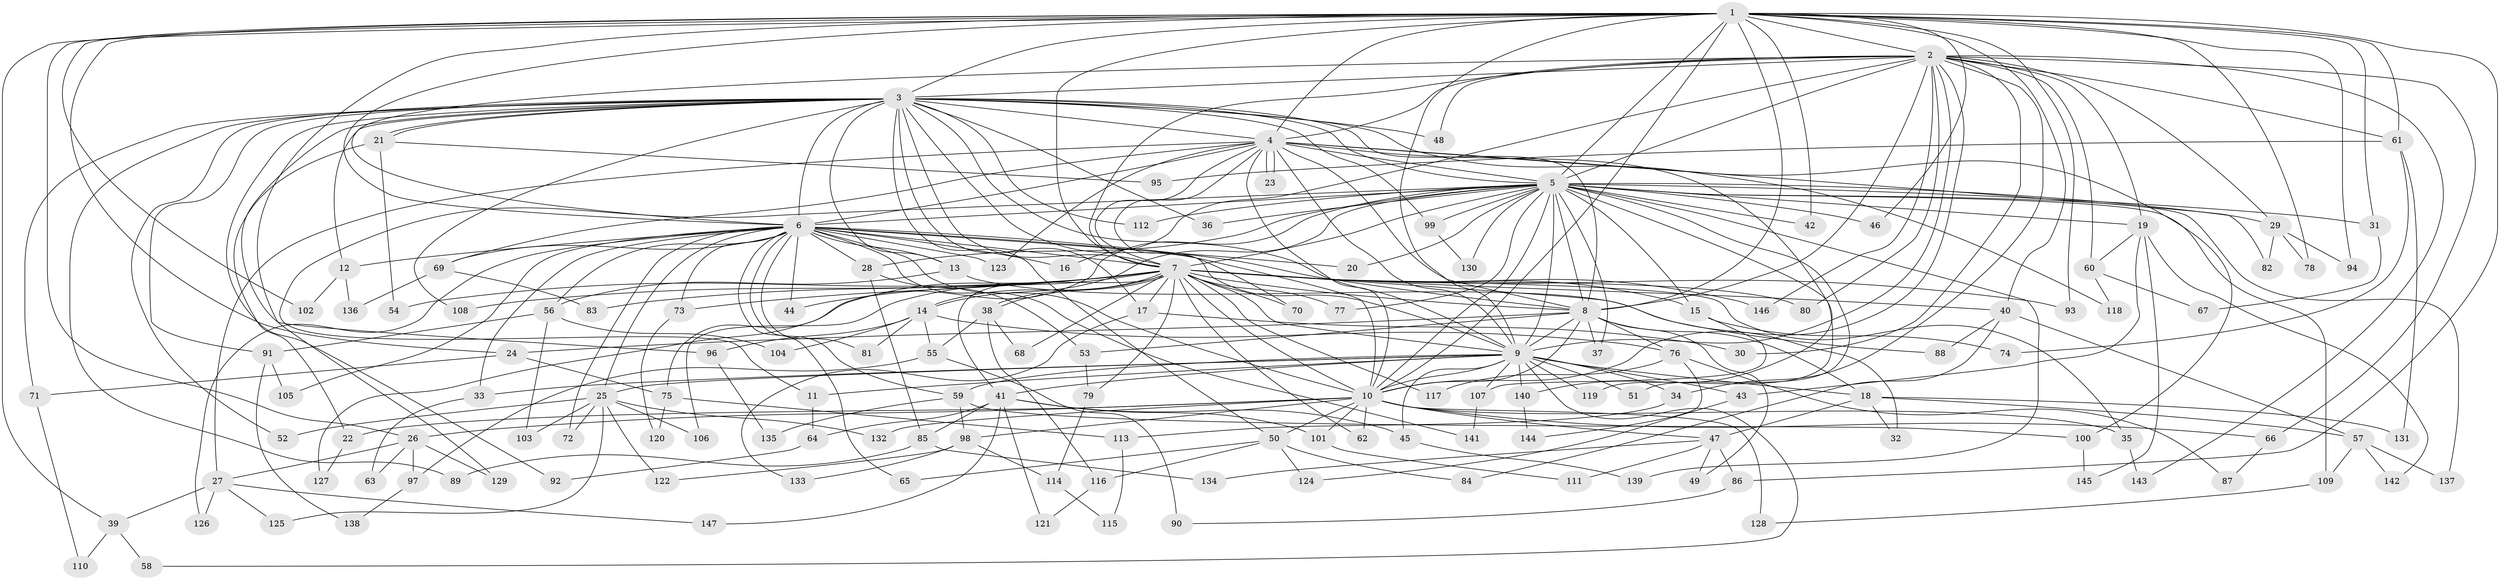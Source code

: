 // Generated by graph-tools (version 1.1) at 2025/34/03/09/25 02:34:40]
// undirected, 147 vertices, 319 edges
graph export_dot {
graph [start="1"]
  node [color=gray90,style=filled];
  1;
  2;
  3;
  4;
  5;
  6;
  7;
  8;
  9;
  10;
  11;
  12;
  13;
  14;
  15;
  16;
  17;
  18;
  19;
  20;
  21;
  22;
  23;
  24;
  25;
  26;
  27;
  28;
  29;
  30;
  31;
  32;
  33;
  34;
  35;
  36;
  37;
  38;
  39;
  40;
  41;
  42;
  43;
  44;
  45;
  46;
  47;
  48;
  49;
  50;
  51;
  52;
  53;
  54;
  55;
  56;
  57;
  58;
  59;
  60;
  61;
  62;
  63;
  64;
  65;
  66;
  67;
  68;
  69;
  70;
  71;
  72;
  73;
  74;
  75;
  76;
  77;
  78;
  79;
  80;
  81;
  82;
  83;
  84;
  85;
  86;
  87;
  88;
  89;
  90;
  91;
  92;
  93;
  94;
  95;
  96;
  97;
  98;
  99;
  100;
  101;
  102;
  103;
  104;
  105;
  106;
  107;
  108;
  109;
  110;
  111;
  112;
  113;
  114;
  115;
  116;
  117;
  118;
  119;
  120;
  121;
  122;
  123;
  124;
  125;
  126;
  127;
  128;
  129;
  130;
  131;
  132;
  133;
  134;
  135;
  136;
  137;
  138;
  139;
  140;
  141;
  142;
  143;
  144;
  145;
  146;
  147;
  1 -- 2;
  1 -- 3;
  1 -- 4;
  1 -- 5;
  1 -- 6;
  1 -- 7;
  1 -- 8;
  1 -- 9;
  1 -- 10;
  1 -- 24;
  1 -- 26;
  1 -- 31;
  1 -- 39;
  1 -- 40;
  1 -- 42;
  1 -- 46;
  1 -- 61;
  1 -- 78;
  1 -- 86;
  1 -- 93;
  1 -- 94;
  1 -- 102;
  1 -- 129;
  2 -- 3;
  2 -- 4;
  2 -- 5;
  2 -- 6;
  2 -- 7;
  2 -- 8;
  2 -- 9;
  2 -- 10;
  2 -- 16;
  2 -- 19;
  2 -- 29;
  2 -- 30;
  2 -- 34;
  2 -- 48;
  2 -- 60;
  2 -- 61;
  2 -- 66;
  2 -- 80;
  2 -- 143;
  2 -- 146;
  3 -- 4;
  3 -- 5;
  3 -- 6;
  3 -- 7;
  3 -- 8;
  3 -- 9;
  3 -- 10;
  3 -- 12;
  3 -- 13;
  3 -- 17;
  3 -- 21;
  3 -- 21;
  3 -- 36;
  3 -- 48;
  3 -- 50;
  3 -- 52;
  3 -- 71;
  3 -- 89;
  3 -- 91;
  3 -- 92;
  3 -- 96;
  3 -- 99;
  3 -- 108;
  3 -- 112;
  3 -- 118;
  4 -- 5;
  4 -- 6;
  4 -- 7;
  4 -- 8;
  4 -- 9;
  4 -- 10;
  4 -- 23;
  4 -- 23;
  4 -- 27;
  4 -- 69;
  4 -- 70;
  4 -- 82;
  4 -- 100;
  4 -- 123;
  4 -- 140;
  5 -- 6;
  5 -- 7;
  5 -- 8;
  5 -- 9;
  5 -- 10;
  5 -- 11;
  5 -- 14;
  5 -- 15;
  5 -- 19;
  5 -- 20;
  5 -- 28;
  5 -- 29;
  5 -- 31;
  5 -- 36;
  5 -- 37;
  5 -- 42;
  5 -- 46;
  5 -- 51;
  5 -- 75;
  5 -- 77;
  5 -- 99;
  5 -- 109;
  5 -- 112;
  5 -- 119;
  5 -- 130;
  5 -- 137;
  5 -- 139;
  6 -- 7;
  6 -- 8;
  6 -- 9;
  6 -- 10;
  6 -- 12;
  6 -- 13;
  6 -- 16;
  6 -- 20;
  6 -- 25;
  6 -- 28;
  6 -- 33;
  6 -- 44;
  6 -- 56;
  6 -- 59;
  6 -- 65;
  6 -- 69;
  6 -- 72;
  6 -- 73;
  6 -- 81;
  6 -- 105;
  6 -- 123;
  6 -- 126;
  6 -- 141;
  7 -- 8;
  7 -- 9;
  7 -- 10;
  7 -- 14;
  7 -- 15;
  7 -- 17;
  7 -- 32;
  7 -- 35;
  7 -- 38;
  7 -- 38;
  7 -- 40;
  7 -- 41;
  7 -- 44;
  7 -- 54;
  7 -- 62;
  7 -- 68;
  7 -- 70;
  7 -- 73;
  7 -- 77;
  7 -- 79;
  7 -- 80;
  7 -- 83;
  7 -- 93;
  7 -- 106;
  7 -- 108;
  7 -- 117;
  7 -- 127;
  7 -- 146;
  8 -- 9;
  8 -- 10;
  8 -- 18;
  8 -- 24;
  8 -- 37;
  8 -- 49;
  8 -- 53;
  8 -- 76;
  9 -- 10;
  9 -- 11;
  9 -- 18;
  9 -- 25;
  9 -- 33;
  9 -- 34;
  9 -- 41;
  9 -- 43;
  9 -- 45;
  9 -- 51;
  9 -- 58;
  9 -- 59;
  9 -- 107;
  9 -- 119;
  9 -- 140;
  10 -- 22;
  10 -- 26;
  10 -- 35;
  10 -- 47;
  10 -- 50;
  10 -- 62;
  10 -- 66;
  10 -- 98;
  10 -- 101;
  10 -- 128;
  10 -- 132;
  11 -- 64;
  12 -- 102;
  12 -- 136;
  13 -- 56;
  13 -- 88;
  14 -- 55;
  14 -- 76;
  14 -- 81;
  14 -- 96;
  14 -- 104;
  15 -- 74;
  15 -- 107;
  17 -- 30;
  17 -- 133;
  18 -- 32;
  18 -- 47;
  18 -- 57;
  18 -- 131;
  19 -- 43;
  19 -- 60;
  19 -- 142;
  19 -- 145;
  21 -- 22;
  21 -- 54;
  21 -- 95;
  22 -- 127;
  24 -- 71;
  24 -- 75;
  25 -- 52;
  25 -- 72;
  25 -- 103;
  25 -- 106;
  25 -- 122;
  25 -- 125;
  25 -- 132;
  26 -- 27;
  26 -- 63;
  26 -- 97;
  26 -- 129;
  27 -- 39;
  27 -- 125;
  27 -- 126;
  27 -- 147;
  28 -- 53;
  28 -- 85;
  29 -- 78;
  29 -- 82;
  29 -- 94;
  31 -- 67;
  33 -- 63;
  34 -- 113;
  35 -- 143;
  38 -- 55;
  38 -- 68;
  38 -- 116;
  39 -- 58;
  39 -- 110;
  40 -- 57;
  40 -- 84;
  40 -- 88;
  41 -- 45;
  41 -- 64;
  41 -- 85;
  41 -- 101;
  41 -- 121;
  41 -- 147;
  43 -- 124;
  45 -- 139;
  47 -- 49;
  47 -- 86;
  47 -- 111;
  47 -- 134;
  50 -- 65;
  50 -- 84;
  50 -- 116;
  50 -- 124;
  53 -- 79;
  55 -- 90;
  55 -- 97;
  56 -- 91;
  56 -- 103;
  56 -- 104;
  57 -- 109;
  57 -- 137;
  57 -- 142;
  59 -- 98;
  59 -- 100;
  59 -- 135;
  60 -- 67;
  60 -- 118;
  61 -- 74;
  61 -- 95;
  61 -- 131;
  64 -- 92;
  66 -- 87;
  69 -- 83;
  69 -- 136;
  71 -- 110;
  73 -- 120;
  75 -- 113;
  75 -- 120;
  76 -- 87;
  76 -- 117;
  76 -- 144;
  79 -- 114;
  85 -- 89;
  85 -- 134;
  86 -- 90;
  91 -- 105;
  91 -- 138;
  96 -- 135;
  97 -- 138;
  98 -- 114;
  98 -- 122;
  98 -- 133;
  99 -- 130;
  100 -- 145;
  101 -- 111;
  107 -- 141;
  109 -- 128;
  113 -- 115;
  114 -- 115;
  116 -- 121;
  140 -- 144;
}
